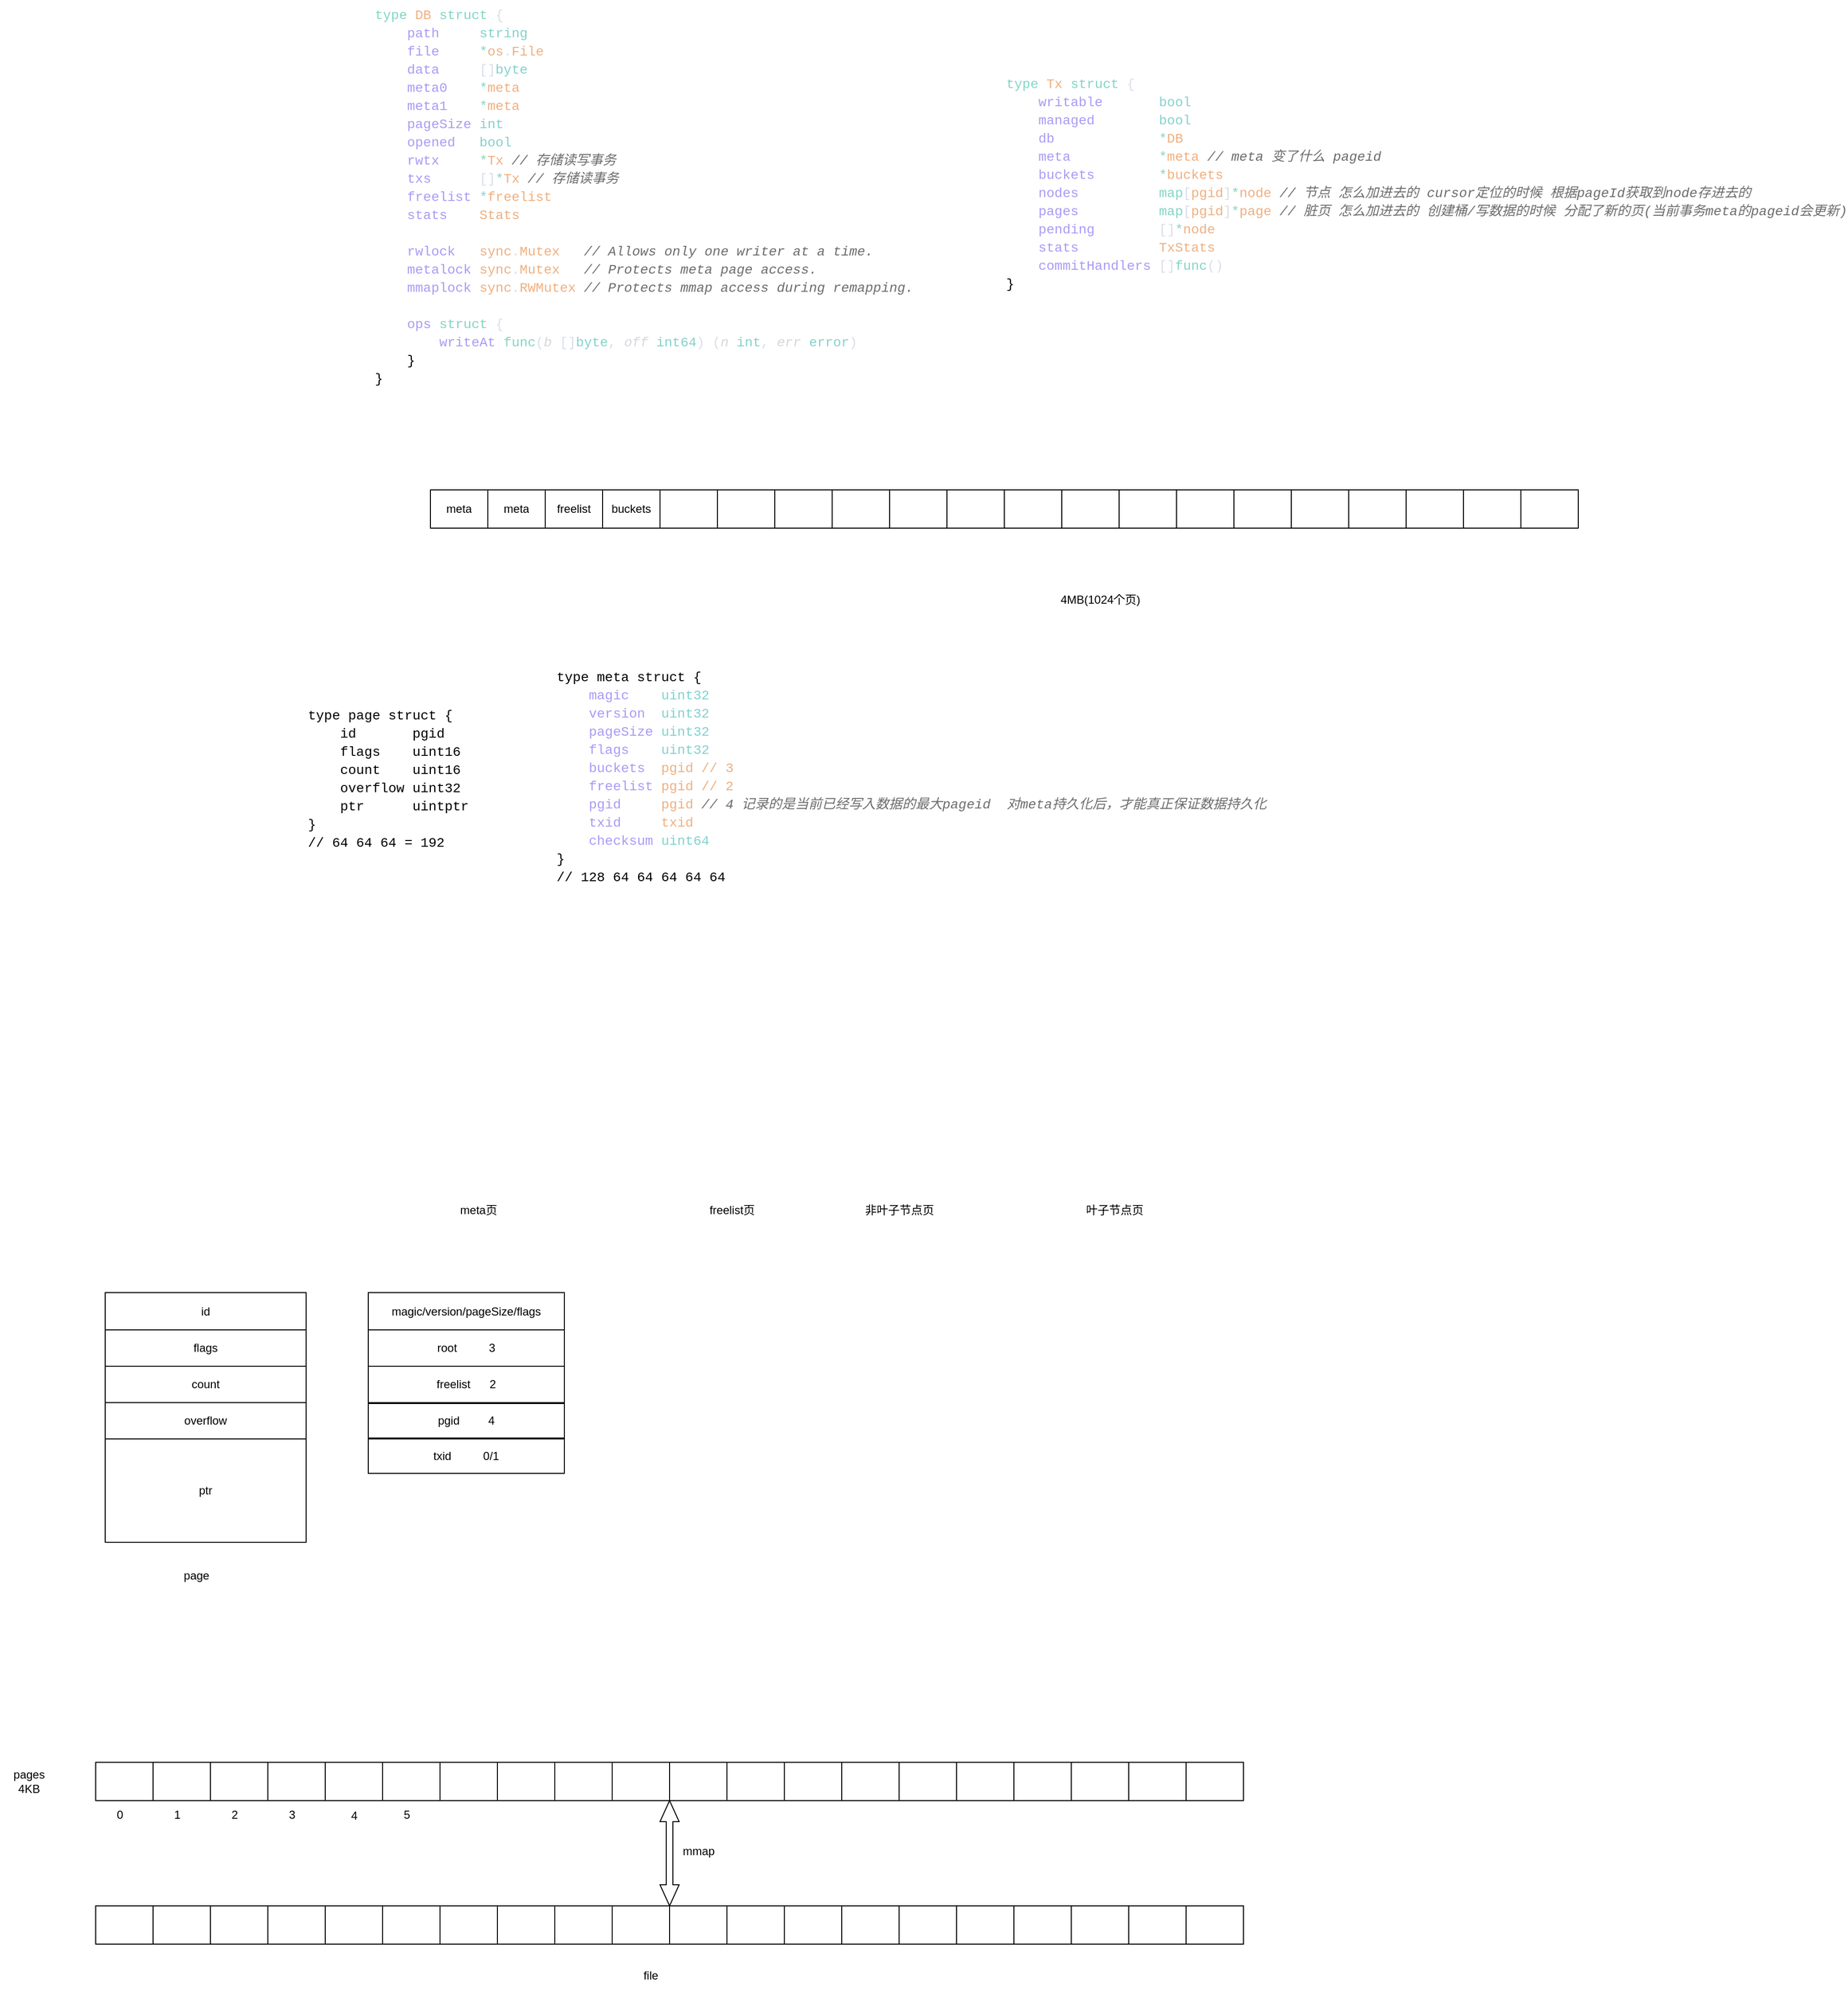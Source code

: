 <mxfile version="26.2.12">
  <diagram name="第 1 页" id="ugvosG1DgaujPQZnKoml">
    <mxGraphModel dx="2255" dy="1959" grid="1" gridSize="10" guides="1" tooltips="1" connect="1" arrows="1" fold="1" page="1" pageScale="1" pageWidth="827" pageHeight="1169" math="0" shadow="0">
      <root>
        <mxCell id="0" />
        <mxCell id="1" parent="0" />
        <mxCell id="9XyzuUt3XW7BEuWtiqf8-36" value="&lt;div style=&quot;font-family: Consolas, &amp;quot;Courier New&amp;quot;, monospace; font-size: 14px; line-height: 19px; white-space: pre;&quot;&gt;&lt;div style=&quot;line-height: 19px;&quot;&gt;&lt;div style=&quot;&quot;&gt;&lt;font&gt;&lt;span&gt;type&lt;/span&gt; &lt;span&gt;page&lt;/span&gt; &lt;span&gt;struct&lt;/span&gt; {&lt;/font&gt;&lt;/div&gt;&lt;div style=&quot;&quot;&gt;&lt;span&gt;&lt;font&gt;&amp;nbsp; &amp;nbsp; &lt;span&gt;id&lt;/span&gt; &amp;nbsp; &amp;nbsp; &amp;nbsp; &lt;span&gt;pgid  &lt;/span&gt;&lt;/font&gt;&lt;/span&gt;&lt;/div&gt;&lt;div style=&quot;&quot;&gt;&lt;span&gt;&lt;font&gt;&amp;nbsp; &amp;nbsp; &lt;span&gt;flags&lt;/span&gt; &amp;nbsp; &amp;nbsp;&lt;span&gt;uint16&lt;/span&gt;&lt;/font&gt;&lt;/span&gt;&lt;/div&gt;&lt;div style=&quot;&quot;&gt;&lt;span&gt;&lt;font&gt;&amp;nbsp; &amp;nbsp; &lt;span&gt;count&lt;/span&gt; &amp;nbsp; &amp;nbsp;&lt;span&gt;uint16&lt;/span&gt;&lt;/font&gt;&lt;/span&gt;&lt;/div&gt;&lt;div style=&quot;&quot;&gt;&lt;span&gt;&lt;font&gt;&amp;nbsp; &amp;nbsp; &lt;span&gt;overflow&lt;/span&gt; &lt;span&gt;uint32&lt;/span&gt;&lt;/font&gt;&lt;/span&gt;&lt;/div&gt;&lt;div style=&quot;&quot;&gt;&lt;span&gt;&lt;font&gt;&amp;nbsp; &amp;nbsp; &lt;span&gt;ptr&lt;/span&gt; &amp;nbsp; &amp;nbsp; &amp;nbsp;&lt;span&gt;uintptr&lt;/span&gt;&lt;/font&gt;&lt;/span&gt;&lt;/div&gt;&lt;div style=&quot;&quot;&gt;&lt;font&gt;}&lt;/font&gt;&lt;/div&gt;&lt;div style=&quot;&quot;&gt;&lt;font&gt;// 64 64 64 = 192&lt;/font&gt;&lt;/div&gt;&lt;div style=&quot;&quot;&gt;&lt;font&gt;&lt;br&gt;&lt;/font&gt;&lt;/div&gt;&lt;/div&gt;&lt;/div&gt;" style="text;whiteSpace=wrap;html=1;" parent="1" vertex="1">
          <mxGeometry x="-460" y="550" width="190" height="160" as="geometry" />
        </mxCell>
        <mxCell id="9XyzuUt3XW7BEuWtiqf8-37" value="&lt;div style=&quot;font-family: Consolas, &amp;quot;Courier New&amp;quot;, monospace; font-weight: normal; font-size: 14px; line-height: 19px; white-space: pre;&quot;&gt;&lt;div style=&quot;&quot;&gt;&lt;font style=&quot;color: rgb(0, 0, 0);&quot;&gt;&lt;span&gt;type&lt;/span&gt;&lt;span&gt; &lt;/span&gt;&lt;span&gt;meta&lt;/span&gt;&lt;span&gt; &lt;/span&gt;&lt;span&gt;struct&lt;/span&gt;&lt;span&gt; {&lt;/span&gt;&lt;/font&gt;&lt;/div&gt;&lt;div style=&quot;&quot;&gt;&lt;span&gt;&lt;font style=&quot;color: rgb(0, 0, 0);&quot;&gt;&lt;span style=&quot;color: rgb(216, 222, 233);&quot;&gt;&amp;nbsp; &amp;nbsp; &lt;/span&gt;&lt;span style=&quot;color: rgb(170, 155, 245);&quot;&gt;magic&lt;/span&gt;&lt;span style=&quot;color: rgb(216, 222, 233);&quot;&gt; &amp;nbsp; &amp;nbsp;&lt;/span&gt;&lt;span style=&quot;color: rgb(130, 210, 206);&quot;&gt;uint32&lt;/span&gt;&lt;/font&gt;&lt;/span&gt;&lt;/div&gt;&lt;div style=&quot;&quot;&gt;&lt;span&gt;&lt;font style=&quot;color: rgb(0, 0, 0);&quot;&gt;&lt;span style=&quot;color: rgb(216, 222, 233);&quot;&gt;&amp;nbsp; &amp;nbsp; &lt;/span&gt;&lt;span style=&quot;color: rgb(170, 155, 245);&quot;&gt;version&lt;/span&gt;&lt;span style=&quot;color: rgb(216, 222, 233);&quot;&gt; &amp;nbsp;&lt;/span&gt;&lt;span style=&quot;color: rgb(130, 210, 206);&quot;&gt;uint32&lt;/span&gt;&lt;/font&gt;&lt;/span&gt;&lt;/div&gt;&lt;div style=&quot;&quot;&gt;&lt;span&gt;&lt;font style=&quot;color: rgb(0, 0, 0);&quot;&gt;&lt;span style=&quot;color: rgb(216, 222, 233);&quot;&gt;&amp;nbsp; &amp;nbsp; &lt;/span&gt;&lt;span style=&quot;color: rgb(170, 155, 245);&quot;&gt;pageSize&lt;/span&gt;&lt;span style=&quot;color: rgb(216, 222, 233);&quot;&gt; &lt;/span&gt;&lt;span style=&quot;color: rgb(130, 210, 206);&quot;&gt;uint32&lt;/span&gt;&lt;/font&gt;&lt;/span&gt;&lt;/div&gt;&lt;div style=&quot;&quot;&gt;&lt;span&gt;&lt;font style=&quot;color: rgb(0, 0, 0);&quot;&gt;&lt;span style=&quot;color: rgb(216, 222, 233);&quot;&gt;&amp;nbsp; &amp;nbsp; &lt;/span&gt;&lt;span style=&quot;color: rgb(170, 155, 245);&quot;&gt;flags&lt;/span&gt;&lt;span style=&quot;color: rgb(216, 222, 233);&quot;&gt; &amp;nbsp; &amp;nbsp;&lt;/span&gt;&lt;span style=&quot;color: rgb(130, 210, 206);&quot;&gt;uint32&lt;/span&gt;&lt;/font&gt;&lt;/span&gt;&lt;/div&gt;&lt;div style=&quot;&quot;&gt;&lt;span&gt;&lt;font style=&quot;color: rgb(0, 0, 0);&quot;&gt;&lt;span style=&quot;color: rgb(216, 222, 233);&quot;&gt;&amp;nbsp; &amp;nbsp; &lt;/span&gt;&lt;span style=&quot;color: rgb(170, 155, 245);&quot;&gt;buckets&lt;/span&gt;&lt;span style=&quot;color: rgb(216, 222, 233);&quot;&gt; &amp;nbsp;&lt;/span&gt;&lt;span style=&quot;color: rgb(239, 176, 128);&quot;&gt;pgid // 3&lt;/span&gt;&lt;/font&gt;&lt;/span&gt;&lt;/div&gt;&lt;div style=&quot;&quot;&gt;&lt;span&gt;&lt;font style=&quot;color: rgb(0, 0, 0);&quot;&gt;&lt;span style=&quot;color: rgb(216, 222, 233);&quot;&gt;&amp;nbsp; &amp;nbsp; &lt;/span&gt;&lt;span style=&quot;color: rgb(170, 155, 245);&quot;&gt;freelist&lt;/span&gt;&lt;span style=&quot;color: rgb(216, 222, 233);&quot;&gt; &lt;/span&gt;&lt;span style=&quot;color: rgb(239, 176, 128);&quot;&gt;pgid // 2 &lt;/span&gt;&lt;/font&gt;&lt;/span&gt;&lt;/div&gt;&lt;div style=&quot;&quot;&gt;&lt;span&gt;&lt;font style=&quot;color: rgb(0, 0, 0);&quot;&gt;&lt;span style=&quot;color: rgb(216, 222, 233);&quot;&gt;&amp;nbsp; &amp;nbsp; &lt;/span&gt;&lt;span style=&quot;color: rgb(170, 155, 245);&quot;&gt;pgid&lt;/span&gt;&lt;span style=&quot;color: rgb(216, 222, 233);&quot;&gt; &amp;nbsp; &amp;nbsp; &lt;/span&gt;&lt;span style=&quot;color: rgb(239, 176, 128);&quot;&gt;pgid&lt;/span&gt;&lt;span style=&quot;color: rgb(216, 222, 233);&quot;&gt; &lt;/span&gt;&lt;span style=&quot;font-style: italic; color: rgb(109, 109, 109);&quot;&gt;// 4 记录的是当前已经写入数据的最大pageid &amp;nbsp;对meta持久化后，才能真正保证数据持久化&lt;/span&gt;&lt;/font&gt;&lt;/span&gt;&lt;/div&gt;&lt;div style=&quot;&quot;&gt;&lt;span&gt;&lt;font style=&quot;color: rgb(0, 0, 0);&quot;&gt;&lt;span style=&quot;color: rgb(216, 222, 233);&quot;&gt;&amp;nbsp; &amp;nbsp; &lt;/span&gt;&lt;span style=&quot;color: rgb(170, 155, 245);&quot;&gt;txid&lt;/span&gt;&lt;span style=&quot;color: rgb(216, 222, 233);&quot;&gt; &amp;nbsp; &amp;nbsp; &lt;/span&gt;&lt;span style=&quot;color: rgb(239, 176, 128);&quot;&gt;txid&lt;/span&gt;&lt;/font&gt;&lt;/span&gt;&lt;/div&gt;&lt;div style=&quot;&quot;&gt;&lt;span&gt;&lt;font style=&quot;color: rgb(0, 0, 0);&quot;&gt;&lt;span style=&quot;color: rgb(216, 222, 233);&quot;&gt;&amp;nbsp; &amp;nbsp; &lt;/span&gt;&lt;span style=&quot;color: rgb(170, 155, 245);&quot;&gt;checksum&lt;/span&gt;&lt;span style=&quot;color: rgb(216, 222, 233);&quot;&gt; &lt;/span&gt;&lt;span style=&quot;color: rgb(130, 210, 206);&quot;&gt;uint64&lt;/span&gt;&lt;/font&gt;&lt;/span&gt;&lt;/div&gt;&lt;div style=&quot;&quot;&gt;&lt;span style=&quot;color: rgb(216, 222, 233);&quot;&gt;&lt;font style=&quot;color: rgb(0, 0, 0);&quot;&gt;}&lt;/font&gt;&lt;/span&gt;&lt;/div&gt;&lt;div style=&quot;&quot;&gt;&lt;span style=&quot;color: rgb(216, 222, 233);&quot;&gt;&lt;font style=&quot;color: rgb(0, 0, 0);&quot;&gt;// 128 64 64 64 64 64&lt;/font&gt;&lt;/span&gt;&lt;/div&gt;&lt;div style=&quot;&quot;&gt;&lt;span style=&quot;color: rgb(216, 222, 233);&quot;&gt;&lt;font style=&quot;color: rgb(0, 0, 0);&quot;&gt;&lt;br&gt;&lt;/font&gt;&lt;/span&gt;&lt;/div&gt;&lt;/div&gt;" style="text;whiteSpace=wrap;html=1;" parent="1" vertex="1">
          <mxGeometry x="-200" y="510" width="560" height="230" as="geometry" />
        </mxCell>
        <mxCell id="9XyzuUt3XW7BEuWtiqf8-38" value="4MB(1024个页)" style="text;html=1;align=center;verticalAlign=middle;resizable=0;points=[];autosize=1;strokeColor=none;fillColor=none;" parent="1" vertex="1">
          <mxGeometry x="315" y="430" width="110" height="30" as="geometry" />
        </mxCell>
        <mxCell id="9XyzuUt3XW7BEuWtiqf8-40" value="&lt;div style=&quot;font-family: Consolas, &amp;quot;Courier New&amp;quot;, monospace; font-weight: normal; font-size: 14px; line-height: 19px; white-space: pre;&quot;&gt;&lt;div style=&quot;&quot;&gt;&lt;span&gt;&lt;font style=&quot;color: rgb(0, 0, 0);&quot;&gt;&lt;span style=&quot;color: rgb(131, 214, 197);&quot;&gt;type&lt;/span&gt;&lt;span style=&quot;color: rgb(216, 222, 233);&quot;&gt; &lt;/span&gt;&lt;span style=&quot;color: rgb(239, 176, 128);&quot;&gt;DB&lt;/span&gt;&lt;span style=&quot;color: rgb(216, 222, 233);&quot;&gt; &lt;/span&gt;&lt;span style=&quot;color: rgb(131, 214, 197);&quot;&gt;struct&lt;/span&gt;&lt;span style=&quot;color: rgb(216, 222, 233);&quot;&gt; {&lt;/span&gt;&lt;/font&gt;&lt;/span&gt;&lt;/div&gt;&lt;div style=&quot;&quot;&gt;&lt;span&gt;&lt;font style=&quot;color: rgb(0, 0, 0);&quot;&gt;&lt;span style=&quot;color: rgb(216, 222, 233);&quot;&gt;&amp;nbsp; &amp;nbsp; &lt;/span&gt;&lt;span style=&quot;color: rgb(170, 155, 245);&quot;&gt;path&lt;/span&gt;&lt;span style=&quot;color: rgb(216, 222, 233);&quot;&gt; &amp;nbsp; &amp;nbsp; &lt;/span&gt;&lt;span style=&quot;color: rgb(130, 210, 206);&quot;&gt;string&lt;/span&gt;&lt;/font&gt;&lt;/span&gt;&lt;/div&gt;&lt;div style=&quot;&quot;&gt;&lt;span&gt;&lt;font style=&quot;color: rgb(0, 0, 0);&quot;&gt;&lt;span style=&quot;color: rgb(216, 222, 233);&quot;&gt;&amp;nbsp; &amp;nbsp; &lt;/span&gt;&lt;span style=&quot;color: rgb(170, 155, 245);&quot;&gt;file&lt;/span&gt;&lt;span style=&quot;color: rgb(216, 222, 233);&quot;&gt; &amp;nbsp; &amp;nbsp; &lt;/span&gt;&lt;span style=&quot;color: rgb(131, 214, 197);&quot;&gt;*&lt;/span&gt;&lt;span style=&quot;color: rgb(239, 176, 128);&quot;&gt;os&lt;/span&gt;&lt;span style=&quot;color: rgb(216, 222, 233);&quot;&gt;.&lt;/span&gt;&lt;span style=&quot;color: rgb(239, 176, 128);&quot;&gt;File&lt;/span&gt;&lt;/font&gt;&lt;/span&gt;&lt;/div&gt;&lt;div style=&quot;&quot;&gt;&lt;span&gt;&lt;font style=&quot;color: rgb(0, 0, 0);&quot;&gt;&lt;span style=&quot;color: rgb(216, 222, 233);&quot;&gt;&amp;nbsp; &amp;nbsp; &lt;/span&gt;&lt;span style=&quot;color: rgb(170, 155, 245);&quot;&gt;data&lt;/span&gt;&lt;span style=&quot;color: rgb(216, 222, 233);&quot;&gt; &amp;nbsp; &amp;nbsp; []&lt;/span&gt;&lt;span style=&quot;color: rgb(130, 210, 206);&quot;&gt;byte&lt;/span&gt;&lt;/font&gt;&lt;/span&gt;&lt;/div&gt;&lt;div style=&quot;&quot;&gt;&lt;span&gt;&lt;font style=&quot;color: rgb(0, 0, 0);&quot;&gt;&lt;span style=&quot;color: rgb(216, 222, 233);&quot;&gt;&amp;nbsp; &amp;nbsp; &lt;/span&gt;&lt;span style=&quot;color: rgb(170, 155, 245);&quot;&gt;meta0&lt;/span&gt;&lt;span style=&quot;color: rgb(216, 222, 233);&quot;&gt; &amp;nbsp; &amp;nbsp;&lt;/span&gt;&lt;span style=&quot;color: rgb(131, 214, 197);&quot;&gt;*&lt;/span&gt;&lt;span style=&quot;color: rgb(239, 176, 128);&quot;&gt;meta&lt;/span&gt;&lt;/font&gt;&lt;/span&gt;&lt;/div&gt;&lt;div style=&quot;&quot;&gt;&lt;span&gt;&lt;font style=&quot;color: rgb(0, 0, 0);&quot;&gt;&lt;span style=&quot;color: rgb(216, 222, 233);&quot;&gt;&amp;nbsp; &amp;nbsp; &lt;/span&gt;&lt;span style=&quot;color: rgb(170, 155, 245);&quot;&gt;meta1&lt;/span&gt;&lt;span style=&quot;color: rgb(216, 222, 233);&quot;&gt; &amp;nbsp; &amp;nbsp;&lt;/span&gt;&lt;span style=&quot;color: rgb(131, 214, 197);&quot;&gt;*&lt;/span&gt;&lt;span style=&quot;color: rgb(239, 176, 128);&quot;&gt;meta&lt;/span&gt;&lt;/font&gt;&lt;/span&gt;&lt;/div&gt;&lt;div style=&quot;&quot;&gt;&lt;span&gt;&lt;font style=&quot;color: rgb(0, 0, 0);&quot;&gt;&lt;span style=&quot;color: rgb(216, 222, 233);&quot;&gt;&amp;nbsp; &amp;nbsp; &lt;/span&gt;&lt;span style=&quot;color: rgb(170, 155, 245);&quot;&gt;pageSize&lt;/span&gt;&lt;span style=&quot;color: rgb(216, 222, 233);&quot;&gt; &lt;/span&gt;&lt;span style=&quot;color: rgb(130, 210, 206);&quot;&gt;int&lt;/span&gt;&lt;/font&gt;&lt;/span&gt;&lt;/div&gt;&lt;div style=&quot;&quot;&gt;&lt;span&gt;&lt;font style=&quot;color: rgb(0, 0, 0);&quot;&gt;&lt;span style=&quot;color: rgb(216, 222, 233);&quot;&gt;&amp;nbsp; &amp;nbsp; &lt;/span&gt;&lt;span style=&quot;color: rgb(170, 155, 245);&quot;&gt;opened&lt;/span&gt;&lt;span style=&quot;color: rgb(216, 222, 233);&quot;&gt; &amp;nbsp; &lt;/span&gt;&lt;span style=&quot;color: rgb(130, 210, 206);&quot;&gt;bool&lt;/span&gt;&lt;/font&gt;&lt;/span&gt;&lt;/div&gt;&lt;div style=&quot;&quot;&gt;&lt;span&gt;&lt;font style=&quot;color: rgb(0, 0, 0);&quot;&gt;&lt;span style=&quot;color: rgb(216, 222, 233);&quot;&gt;&amp;nbsp; &amp;nbsp; &lt;/span&gt;&lt;span style=&quot;color: rgb(170, 155, 245);&quot;&gt;rwtx&lt;/span&gt;&lt;span style=&quot;color: rgb(216, 222, 233);&quot;&gt; &amp;nbsp; &amp;nbsp; &lt;/span&gt;&lt;span style=&quot;color: rgb(131, 214, 197);&quot;&gt;*&lt;/span&gt;&lt;span style=&quot;color: rgb(239, 176, 128);&quot;&gt;Tx&lt;/span&gt;&lt;span style=&quot;color: rgb(216, 222, 233);&quot;&gt; &lt;/span&gt;&lt;span style=&quot;font-style: italic; color: rgb(109, 109, 109);&quot;&gt;// 存储读写事务&lt;/span&gt;&lt;/font&gt;&lt;/span&gt;&lt;/div&gt;&lt;div style=&quot;&quot;&gt;&lt;span&gt;&lt;font style=&quot;color: rgb(0, 0, 0);&quot;&gt;&lt;span style=&quot;color: rgb(216, 222, 233);&quot;&gt;&amp;nbsp; &amp;nbsp; &lt;/span&gt;&lt;span style=&quot;color: rgb(170, 155, 245);&quot;&gt;txs&lt;/span&gt;&lt;span style=&quot;color: rgb(216, 222, 233);&quot;&gt; &amp;nbsp; &amp;nbsp; &amp;nbsp;[]&lt;/span&gt;&lt;span style=&quot;color: rgb(131, 214, 197);&quot;&gt;*&lt;/span&gt;&lt;span style=&quot;color: rgb(239, 176, 128);&quot;&gt;Tx&lt;/span&gt;&lt;span style=&quot;color: rgb(216, 222, 233);&quot;&gt; &lt;/span&gt;&lt;span style=&quot;font-style: italic; color: rgb(109, 109, 109);&quot;&gt;// 存储读事务&lt;/span&gt;&lt;/font&gt;&lt;/span&gt;&lt;/div&gt;&lt;div style=&quot;&quot;&gt;&lt;span&gt;&lt;font style=&quot;color: rgb(0, 0, 0);&quot;&gt;&lt;span style=&quot;color: rgb(216, 222, 233);&quot;&gt;&amp;nbsp; &amp;nbsp; &lt;/span&gt;&lt;span style=&quot;color: rgb(170, 155, 245);&quot;&gt;freelist&lt;/span&gt;&lt;span style=&quot;color: rgb(216, 222, 233);&quot;&gt; &lt;/span&gt;&lt;span style=&quot;color: rgb(131, 214, 197);&quot;&gt;*&lt;/span&gt;&lt;span style=&quot;color: rgb(239, 176, 128);&quot;&gt;freelist&lt;/span&gt;&lt;/font&gt;&lt;/span&gt;&lt;/div&gt;&lt;div style=&quot;&quot;&gt;&lt;span&gt;&lt;font style=&quot;color: rgb(0, 0, 0);&quot;&gt;&lt;span style=&quot;color: rgb(216, 222, 233);&quot;&gt;&amp;nbsp; &amp;nbsp; &lt;/span&gt;&lt;span style=&quot;color: rgb(170, 155, 245);&quot;&gt;stats&lt;/span&gt;&lt;span style=&quot;color: rgb(216, 222, 233);&quot;&gt; &amp;nbsp; &amp;nbsp;&lt;/span&gt;&lt;span style=&quot;color: rgb(239, 176, 128);&quot;&gt;Stats&lt;/span&gt;&lt;/font&gt;&lt;/span&gt;&lt;/div&gt;&lt;span&gt;&lt;font style=&quot;color: rgb(0, 0, 0);&quot;&gt;&lt;br&gt;&lt;/font&gt;&lt;/span&gt;&lt;div style=&quot;&quot;&gt;&lt;span&gt;&lt;font style=&quot;color: rgb(0, 0, 0);&quot;&gt;&lt;span style=&quot;color: rgb(216, 222, 233);&quot;&gt;&amp;nbsp; &amp;nbsp; &lt;/span&gt;&lt;span style=&quot;color: rgb(170, 155, 245);&quot;&gt;rwlock&lt;/span&gt;&lt;span style=&quot;color: rgb(216, 222, 233);&quot;&gt; &amp;nbsp; &lt;/span&gt;&lt;span style=&quot;color: rgb(239, 176, 128);&quot;&gt;sync&lt;/span&gt;&lt;span style=&quot;color: rgb(216, 222, 233);&quot;&gt;.&lt;/span&gt;&lt;span style=&quot;color: rgb(239, 176, 128);&quot;&gt;Mutex&lt;/span&gt;&lt;span style=&quot;color: rgb(216, 222, 233);&quot;&gt; &amp;nbsp; &lt;/span&gt;&lt;span style=&quot;font-style: italic; color: rgb(109, 109, 109);&quot;&gt;// Allows only one writer at a time.&lt;/span&gt;&lt;/font&gt;&lt;/span&gt;&lt;/div&gt;&lt;div style=&quot;&quot;&gt;&lt;span&gt;&lt;font style=&quot;color: rgb(0, 0, 0);&quot;&gt;&lt;span style=&quot;color: rgb(216, 222, 233);&quot;&gt;&amp;nbsp; &amp;nbsp; &lt;/span&gt;&lt;span style=&quot;color: rgb(170, 155, 245);&quot;&gt;metalock&lt;/span&gt;&lt;span style=&quot;color: rgb(216, 222, 233);&quot;&gt; &lt;/span&gt;&lt;span style=&quot;color: rgb(239, 176, 128);&quot;&gt;sync&lt;/span&gt;&lt;span style=&quot;color: rgb(216, 222, 233);&quot;&gt;.&lt;/span&gt;&lt;span style=&quot;color: rgb(239, 176, 128);&quot;&gt;Mutex&lt;/span&gt;&lt;span style=&quot;color: rgb(216, 222, 233);&quot;&gt; &amp;nbsp; &lt;/span&gt;&lt;span style=&quot;font-style: italic; color: rgb(109, 109, 109);&quot;&gt;// Protects meta page access.&lt;/span&gt;&lt;/font&gt;&lt;/span&gt;&lt;/div&gt;&lt;div style=&quot;&quot;&gt;&lt;span&gt;&lt;font style=&quot;color: rgb(0, 0, 0);&quot;&gt;&lt;span style=&quot;color: rgb(216, 222, 233);&quot;&gt;&amp;nbsp; &amp;nbsp; &lt;/span&gt;&lt;span style=&quot;color: rgb(170, 155, 245);&quot;&gt;mmaplock&lt;/span&gt;&lt;span style=&quot;color: rgb(216, 222, 233);&quot;&gt; &lt;/span&gt;&lt;span style=&quot;color: rgb(239, 176, 128);&quot;&gt;sync&lt;/span&gt;&lt;span style=&quot;color: rgb(216, 222, 233);&quot;&gt;.&lt;/span&gt;&lt;span style=&quot;color: rgb(239, 176, 128);&quot;&gt;RWMutex&lt;/span&gt;&lt;span style=&quot;color: rgb(216, 222, 233);&quot;&gt; &lt;/span&gt;&lt;span style=&quot;font-style: italic; color: rgb(109, 109, 109);&quot;&gt;// Protects mmap access during remapping.&lt;/span&gt;&lt;/font&gt;&lt;/span&gt;&lt;/div&gt;&lt;span&gt;&lt;font style=&quot;color: rgb(0, 0, 0);&quot;&gt;&lt;br&gt;&lt;/font&gt;&lt;/span&gt;&lt;div style=&quot;&quot;&gt;&lt;span&gt;&lt;font style=&quot;color: rgb(0, 0, 0);&quot;&gt;&lt;span style=&quot;color: rgb(216, 222, 233);&quot;&gt;&amp;nbsp; &amp;nbsp; &lt;/span&gt;&lt;span style=&quot;color: rgb(170, 155, 245);&quot;&gt;ops&lt;/span&gt;&lt;span style=&quot;color: rgb(216, 222, 233);&quot;&gt; &lt;/span&gt;&lt;span style=&quot;color: rgb(131, 214, 197);&quot;&gt;struct&lt;/span&gt;&lt;span style=&quot;color: rgb(216, 222, 233);&quot;&gt; {&lt;/span&gt;&lt;/font&gt;&lt;/span&gt;&lt;/div&gt;&lt;div style=&quot;&quot;&gt;&lt;span&gt;&lt;font style=&quot;color: rgb(0, 0, 0);&quot;&gt;&lt;span style=&quot;color: rgb(216, 222, 233);&quot;&gt;&amp;nbsp; &amp;nbsp; &amp;nbsp; &amp;nbsp; &lt;/span&gt;&lt;span style=&quot;color: rgb(170, 155, 245);&quot;&gt;writeAt&lt;/span&gt;&lt;span style=&quot;color: rgb(216, 222, 233);&quot;&gt; &lt;/span&gt;&lt;span style=&quot;color: rgb(131, 214, 197);&quot;&gt;func&lt;/span&gt;&lt;span style=&quot;color: rgb(216, 222, 233);&quot;&gt;(&lt;/span&gt;&lt;span style=&quot;font-style: italic; color: rgb(214, 214, 221);&quot;&gt;b&lt;/span&gt;&lt;span style=&quot;color: rgb(216, 222, 233);&quot;&gt; []&lt;/span&gt;&lt;span style=&quot;color: rgb(130, 210, 206);&quot;&gt;byte&lt;/span&gt;&lt;span style=&quot;color: rgb(216, 222, 233);&quot;&gt;, &lt;/span&gt;&lt;span style=&quot;font-style: italic; color: rgb(214, 214, 221);&quot;&gt;off&lt;/span&gt;&lt;span style=&quot;color: rgb(216, 222, 233);&quot;&gt; &lt;/span&gt;&lt;span style=&quot;color: rgb(130, 210, 206);&quot;&gt;int64&lt;/span&gt;&lt;span style=&quot;color: rgb(216, 222, 233);&quot;&gt;) (&lt;/span&gt;&lt;span style=&quot;font-style: italic; color: rgb(214, 214, 221);&quot;&gt;n&lt;/span&gt;&lt;span style=&quot;color: rgb(216, 222, 233);&quot;&gt; &lt;/span&gt;&lt;span style=&quot;color: rgb(130, 210, 206);&quot;&gt;int&lt;/span&gt;&lt;span style=&quot;color: rgb(216, 222, 233);&quot;&gt;, &lt;/span&gt;&lt;span style=&quot;font-style: italic; color: rgb(214, 214, 221);&quot;&gt;err&lt;/span&gt;&lt;span style=&quot;color: rgb(216, 222, 233);&quot;&gt; &lt;/span&gt;&lt;span style=&quot;color: rgb(130, 210, 206);&quot;&gt;error&lt;/span&gt;&lt;span style=&quot;color: rgb(216, 222, 233);&quot;&gt;)&lt;/span&gt;&lt;/font&gt;&lt;/span&gt;&lt;/div&gt;&lt;div style=&quot;&quot;&gt;&lt;span style=&quot;color: rgb(216, 222, 233);&quot;&gt;&lt;font style=&quot;color: rgb(0, 0, 0);&quot;&gt;&amp;nbsp; &amp;nbsp; }&lt;/font&gt;&lt;/span&gt;&lt;/div&gt;&lt;div style=&quot;&quot;&gt;&lt;span style=&quot;color: rgb(216, 222, 233);&quot;&gt;&lt;font style=&quot;color: rgb(0, 0, 0);&quot;&gt;}&lt;/font&gt;&lt;/span&gt;&lt;/div&gt;&lt;/div&gt;" style="text;whiteSpace=wrap;html=1;" parent="1" vertex="1">
          <mxGeometry x="-390" y="-182" width="560" height="420" as="geometry" />
        </mxCell>
        <mxCell id="9XyzuUt3XW7BEuWtiqf8-41" value="&lt;div style=&quot;font-family: Consolas, &amp;quot;Courier New&amp;quot;, monospace; font-size: 14px; line-height: 19px; white-space-collapse: preserve;&quot;&gt;&lt;div style=&quot;&quot;&gt;&lt;br&gt;&lt;/div&gt;&lt;/div&gt;" style="text;html=1;align=center;verticalAlign=middle;resizable=0;points=[];autosize=1;strokeColor=none;fillColor=none;" parent="1" vertex="1">
          <mxGeometry x="830" y="-182" width="20" height="30" as="geometry" />
        </mxCell>
        <mxCell id="9XyzuUt3XW7BEuWtiqf8-42" value="&lt;div style=&quot;font-family: Consolas, &amp;quot;Courier New&amp;quot;, monospace; font-weight: normal; font-size: 14px; line-height: 19px; white-space: pre;&quot;&gt;&lt;div style=&quot;&quot;&gt;&lt;span&gt;&lt;font style=&quot;color: rgb(0, 0, 0);&quot;&gt;&lt;span style=&quot;color: rgb(131, 214, 197);&quot;&gt;type&lt;/span&gt;&lt;span style=&quot;color: rgb(216, 222, 233);&quot;&gt; &lt;/span&gt;&lt;span style=&quot;color: rgb(239, 176, 128);&quot;&gt;Tx&lt;/span&gt;&lt;span style=&quot;color: rgb(216, 222, 233);&quot;&gt; &lt;/span&gt;&lt;span style=&quot;color: rgb(131, 214, 197);&quot;&gt;struct&lt;/span&gt;&lt;span style=&quot;color: rgb(216, 222, 233);&quot;&gt; {&lt;/span&gt;&lt;/font&gt;&lt;/span&gt;&lt;/div&gt;&lt;div style=&quot;&quot;&gt;&lt;span&gt;&lt;font style=&quot;color: rgb(0, 0, 0);&quot;&gt;&lt;span style=&quot;color: rgb(216, 222, 233);&quot;&gt;&amp;nbsp; &amp;nbsp; &lt;/span&gt;&lt;span style=&quot;color: rgb(170, 155, 245);&quot;&gt;writable&lt;/span&gt;&lt;span style=&quot;color: rgb(216, 222, 233);&quot;&gt; &amp;nbsp; &amp;nbsp; &amp;nbsp; &lt;/span&gt;&lt;span style=&quot;color: rgb(130, 210, 206);&quot;&gt;bool&lt;/span&gt;&lt;/font&gt;&lt;/span&gt;&lt;/div&gt;&lt;div style=&quot;&quot;&gt;&lt;span&gt;&lt;font style=&quot;color: rgb(0, 0, 0);&quot;&gt;&lt;span style=&quot;color: rgb(216, 222, 233);&quot;&gt;&amp;nbsp; &amp;nbsp; &lt;/span&gt;&lt;span style=&quot;color: rgb(170, 155, 245);&quot;&gt;managed&lt;/span&gt;&lt;span style=&quot;color: rgb(216, 222, 233);&quot;&gt; &amp;nbsp; &amp;nbsp; &amp;nbsp; &amp;nbsp;&lt;/span&gt;&lt;span style=&quot;color: rgb(130, 210, 206);&quot;&gt;bool&lt;/span&gt;&lt;/font&gt;&lt;/span&gt;&lt;/div&gt;&lt;div style=&quot;&quot;&gt;&lt;span&gt;&lt;font style=&quot;color: rgb(0, 0, 0);&quot;&gt;&lt;span style=&quot;color: rgb(216, 222, 233);&quot;&gt;&amp;nbsp; &amp;nbsp; &lt;/span&gt;&lt;span style=&quot;color: rgb(170, 155, 245);&quot;&gt;db&lt;/span&gt;&lt;span style=&quot;color: rgb(216, 222, 233);&quot;&gt; &amp;nbsp; &amp;nbsp; &amp;nbsp; &amp;nbsp; &amp;nbsp; &amp;nbsp; &lt;/span&gt;&lt;span style=&quot;color: rgb(131, 214, 197);&quot;&gt;*&lt;/span&gt;&lt;span style=&quot;color: rgb(239, 176, 128);&quot;&gt;DB&lt;/span&gt;&lt;/font&gt;&lt;/span&gt;&lt;/div&gt;&lt;div style=&quot;&quot;&gt;&lt;span&gt;&lt;font style=&quot;color: rgb(0, 0, 0);&quot;&gt;&lt;span style=&quot;color: rgb(216, 222, 233);&quot;&gt;&amp;nbsp; &amp;nbsp; &lt;/span&gt;&lt;span style=&quot;color: rgb(170, 155, 245);&quot;&gt;meta&lt;/span&gt;&lt;span style=&quot;color: rgb(216, 222, 233);&quot;&gt; &amp;nbsp; &amp;nbsp; &amp;nbsp; &amp;nbsp; &amp;nbsp; &lt;/span&gt;&lt;span style=&quot;color: rgb(131, 214, 197);&quot;&gt;*&lt;/span&gt;&lt;span style=&quot;color: rgb(239, 176, 128);&quot;&gt;meta&lt;/span&gt;&lt;span style=&quot;color: rgb(216, 222, 233);&quot;&gt; &lt;/span&gt;&lt;span style=&quot;font-style: italic; color: rgb(109, 109, 109);&quot;&gt;// meta 变了什么 pageid &lt;/span&gt;&lt;/font&gt;&lt;/span&gt;&lt;/div&gt;&lt;div style=&quot;&quot;&gt;&lt;span&gt;&lt;font style=&quot;color: rgb(0, 0, 0);&quot;&gt;&lt;span style=&quot;color: rgb(216, 222, 233);&quot;&gt;&amp;nbsp; &amp;nbsp; &lt;/span&gt;&lt;span style=&quot;color: rgb(170, 155, 245);&quot;&gt;buckets&lt;/span&gt;&lt;span style=&quot;color: rgb(216, 222, 233);&quot;&gt; &amp;nbsp; &amp;nbsp; &amp;nbsp; &amp;nbsp;&lt;/span&gt;&lt;span style=&quot;color: rgb(131, 214, 197);&quot;&gt;*&lt;/span&gt;&lt;span style=&quot;color: rgb(239, 176, 128);&quot;&gt;buckets&lt;/span&gt;&lt;/font&gt;&lt;/span&gt;&lt;/div&gt;&lt;div style=&quot;&quot;&gt;&lt;span&gt;&lt;font style=&quot;color: rgb(0, 0, 0);&quot;&gt;&lt;span style=&quot;color: rgb(216, 222, 233);&quot;&gt;&amp;nbsp; &amp;nbsp; &lt;/span&gt;&lt;span style=&quot;color: rgb(170, 155, 245);&quot;&gt;nodes&lt;/span&gt;&lt;span style=&quot;color: rgb(216, 222, 233);&quot;&gt; &amp;nbsp; &amp;nbsp; &amp;nbsp; &amp;nbsp; &amp;nbsp;&lt;/span&gt;&lt;span style=&quot;color: rgb(131, 214, 197);&quot;&gt;map&lt;/span&gt;&lt;span style=&quot;color: rgb(216, 222, 233);&quot;&gt;[&lt;/span&gt;&lt;span style=&quot;color: rgb(239, 176, 128);&quot;&gt;pgid&lt;/span&gt;&lt;span style=&quot;color: rgb(216, 222, 233);&quot;&gt;]&lt;/span&gt;&lt;span style=&quot;color: rgb(131, 214, 197);&quot;&gt;*&lt;/span&gt;&lt;span style=&quot;color: rgb(239, 176, 128);&quot;&gt;node&lt;/span&gt;&lt;span style=&quot;color: rgb(216, 222, 233);&quot;&gt; &lt;/span&gt;&lt;span style=&quot;font-style: italic; color: rgb(109, 109, 109);&quot;&gt;// 节点 怎么加进去的 cursor定位的时候 根据pageId获取到node存进去的&lt;/span&gt;&lt;/font&gt;&lt;/span&gt;&lt;/div&gt;&lt;div style=&quot;&quot;&gt;&lt;span&gt;&lt;font style=&quot;color: rgb(0, 0, 0);&quot;&gt;&lt;span style=&quot;color: rgb(216, 222, 233);&quot;&gt;&amp;nbsp; &amp;nbsp; &lt;/span&gt;&lt;span style=&quot;color: rgb(170, 155, 245);&quot;&gt;pages&lt;/span&gt;&lt;span style=&quot;color: rgb(216, 222, 233);&quot;&gt; &amp;nbsp; &amp;nbsp; &amp;nbsp; &amp;nbsp; &amp;nbsp;&lt;/span&gt;&lt;span style=&quot;color: rgb(131, 214, 197);&quot;&gt;map&lt;/span&gt;&lt;span style=&quot;color: rgb(216, 222, 233);&quot;&gt;[&lt;/span&gt;&lt;span style=&quot;color: rgb(239, 176, 128);&quot;&gt;pgid&lt;/span&gt;&lt;span style=&quot;color: rgb(216, 222, 233);&quot;&gt;]&lt;/span&gt;&lt;span style=&quot;color: rgb(131, 214, 197);&quot;&gt;*&lt;/span&gt;&lt;span style=&quot;color: rgb(239, 176, 128);&quot;&gt;page&lt;/span&gt;&lt;span style=&quot;color: rgb(216, 222, 233);&quot;&gt; &lt;/span&gt;&lt;span style=&quot;font-style: italic; color: rgb(109, 109, 109);&quot;&gt;// 脏页 怎么加进去的 创建桶/写数据的时候 分配了新的页(当前事务meta的pageid会更新)&lt;/span&gt;&lt;/font&gt;&lt;/span&gt;&lt;/div&gt;&lt;div style=&quot;&quot;&gt;&lt;span&gt;&lt;font style=&quot;color: rgb(0, 0, 0);&quot;&gt;&lt;span style=&quot;color: rgb(216, 222, 233);&quot;&gt;&amp;nbsp; &amp;nbsp; &lt;/span&gt;&lt;span style=&quot;color: rgb(170, 155, 245);&quot;&gt;pending&lt;/span&gt;&lt;span style=&quot;color: rgb(216, 222, 233);&quot;&gt; &amp;nbsp; &amp;nbsp; &amp;nbsp; &amp;nbsp;[]&lt;/span&gt;&lt;span style=&quot;color: rgb(131, 214, 197);&quot;&gt;*&lt;/span&gt;&lt;span style=&quot;color: rgb(239, 176, 128);&quot;&gt;node&lt;/span&gt;&lt;/font&gt;&lt;/span&gt;&lt;/div&gt;&lt;div style=&quot;&quot;&gt;&lt;span&gt;&lt;font style=&quot;color: rgb(0, 0, 0);&quot;&gt;&lt;span style=&quot;color: rgb(216, 222, 233);&quot;&gt;&amp;nbsp; &amp;nbsp; &lt;/span&gt;&lt;span style=&quot;color: rgb(170, 155, 245);&quot;&gt;stats&lt;/span&gt;&lt;span style=&quot;color: rgb(216, 222, 233);&quot;&gt; &amp;nbsp; &amp;nbsp; &amp;nbsp; &amp;nbsp; &amp;nbsp;&lt;/span&gt;&lt;span style=&quot;color: rgb(239, 176, 128);&quot;&gt;TxStats&lt;/span&gt;&lt;/font&gt;&lt;/span&gt;&lt;/div&gt;&lt;div style=&quot;&quot;&gt;&lt;span&gt;&lt;font style=&quot;color: rgb(0, 0, 0);&quot;&gt;&lt;span style=&quot;color: rgb(216, 222, 233);&quot;&gt;&amp;nbsp; &amp;nbsp; &lt;/span&gt;&lt;span style=&quot;color: rgb(170, 155, 245);&quot;&gt;commitHandlers&lt;/span&gt;&lt;span style=&quot;color: rgb(216, 222, 233);&quot;&gt; []&lt;/span&gt;&lt;span style=&quot;color: rgb(131, 214, 197);&quot;&gt;func&lt;/span&gt;&lt;span style=&quot;color: rgb(216, 222, 233);&quot;&gt;()&lt;/span&gt;&lt;/font&gt;&lt;/span&gt;&lt;/div&gt;&lt;div style=&quot;&quot;&gt;&lt;span style=&quot;color: rgb(216, 222, 233);&quot;&gt;&lt;font style=&quot;color: rgb(0, 0, 0);&quot;&gt;}&lt;/font&gt;&lt;/span&gt;&lt;/div&gt;&lt;/div&gt;" style="text;whiteSpace=wrap;html=1;" parent="1" vertex="1">
          <mxGeometry x="270" y="-110" width="560" height="250" as="geometry" />
        </mxCell>
        <mxCell id="9XyzuUt3XW7BEuWtiqf8-14" value="" style="shape=table;startSize=0;container=1;collapsible=0;childLayout=tableLayout;" parent="1" vertex="1">
          <mxGeometry x="-330" y="330" width="1200" height="40" as="geometry" />
        </mxCell>
        <mxCell id="9XyzuUt3XW7BEuWtiqf8-15" value="" style="shape=tableRow;horizontal=0;startSize=0;swimlaneHead=0;swimlaneBody=0;strokeColor=inherit;top=0;left=0;bottom=0;right=0;collapsible=0;dropTarget=0;fillColor=none;points=[[0,0.5],[1,0.5]];portConstraint=eastwest;" parent="9XyzuUt3XW7BEuWtiqf8-14" vertex="1">
          <mxGeometry width="1200" height="40" as="geometry" />
        </mxCell>
        <mxCell id="9XyzuUt3XW7BEuWtiqf8-16" value="meta" style="shape=partialRectangle;html=1;whiteSpace=wrap;connectable=0;strokeColor=inherit;overflow=hidden;fillColor=none;top=0;left=0;bottom=0;right=0;pointerEvents=1;" parent="9XyzuUt3XW7BEuWtiqf8-15" vertex="1">
          <mxGeometry width="60" height="40" as="geometry">
            <mxRectangle width="60" height="40" as="alternateBounds" />
          </mxGeometry>
        </mxCell>
        <mxCell id="9XyzuUt3XW7BEuWtiqf8-17" value="meta" style="shape=partialRectangle;html=1;whiteSpace=wrap;connectable=0;strokeColor=inherit;overflow=hidden;fillColor=none;top=0;left=0;bottom=0;right=0;pointerEvents=1;" parent="9XyzuUt3XW7BEuWtiqf8-15" vertex="1">
          <mxGeometry x="60" width="60" height="40" as="geometry">
            <mxRectangle width="60" height="40" as="alternateBounds" />
          </mxGeometry>
        </mxCell>
        <mxCell id="9XyzuUt3XW7BEuWtiqf8-18" value="freelist" style="shape=partialRectangle;html=1;whiteSpace=wrap;connectable=0;strokeColor=inherit;overflow=hidden;fillColor=none;top=0;left=0;bottom=0;right=0;pointerEvents=1;" parent="9XyzuUt3XW7BEuWtiqf8-15" vertex="1">
          <mxGeometry x="120" width="60" height="40" as="geometry">
            <mxRectangle width="60" height="40" as="alternateBounds" />
          </mxGeometry>
        </mxCell>
        <mxCell id="9XyzuUt3XW7BEuWtiqf8-19" value="buckets" style="shape=partialRectangle;html=1;whiteSpace=wrap;connectable=0;strokeColor=inherit;overflow=hidden;fillColor=none;top=0;left=0;bottom=0;right=0;pointerEvents=1;" parent="9XyzuUt3XW7BEuWtiqf8-15" vertex="1">
          <mxGeometry x="180" width="60" height="40" as="geometry">
            <mxRectangle width="60" height="40" as="alternateBounds" />
          </mxGeometry>
        </mxCell>
        <mxCell id="9XyzuUt3XW7BEuWtiqf8-20" value="" style="shape=partialRectangle;html=1;whiteSpace=wrap;connectable=0;strokeColor=inherit;overflow=hidden;fillColor=none;top=0;left=0;bottom=0;right=0;pointerEvents=1;" parent="9XyzuUt3XW7BEuWtiqf8-15" vertex="1">
          <mxGeometry x="240" width="60" height="40" as="geometry">
            <mxRectangle width="60" height="40" as="alternateBounds" />
          </mxGeometry>
        </mxCell>
        <mxCell id="9XyzuUt3XW7BEuWtiqf8-21" value="" style="shape=partialRectangle;html=1;whiteSpace=wrap;connectable=0;strokeColor=inherit;overflow=hidden;fillColor=none;top=0;left=0;bottom=0;right=0;pointerEvents=1;" parent="9XyzuUt3XW7BEuWtiqf8-15" vertex="1">
          <mxGeometry x="300" width="60" height="40" as="geometry">
            <mxRectangle width="60" height="40" as="alternateBounds" />
          </mxGeometry>
        </mxCell>
        <mxCell id="9XyzuUt3XW7BEuWtiqf8-22" value="" style="shape=partialRectangle;html=1;whiteSpace=wrap;connectable=0;strokeColor=inherit;overflow=hidden;fillColor=none;top=0;left=0;bottom=0;right=0;pointerEvents=1;" parent="9XyzuUt3XW7BEuWtiqf8-15" vertex="1">
          <mxGeometry x="360" width="60" height="40" as="geometry">
            <mxRectangle width="60" height="40" as="alternateBounds" />
          </mxGeometry>
        </mxCell>
        <mxCell id="9XyzuUt3XW7BEuWtiqf8-23" value="" style="shape=partialRectangle;html=1;whiteSpace=wrap;connectable=0;strokeColor=inherit;overflow=hidden;fillColor=none;top=0;left=0;bottom=0;right=0;pointerEvents=1;" parent="9XyzuUt3XW7BEuWtiqf8-15" vertex="1">
          <mxGeometry x="420" width="60" height="40" as="geometry">
            <mxRectangle width="60" height="40" as="alternateBounds" />
          </mxGeometry>
        </mxCell>
        <mxCell id="9XyzuUt3XW7BEuWtiqf8-24" value="" style="shape=partialRectangle;html=1;whiteSpace=wrap;connectable=0;strokeColor=inherit;overflow=hidden;fillColor=none;top=0;left=0;bottom=0;right=0;pointerEvents=1;" parent="9XyzuUt3XW7BEuWtiqf8-15" vertex="1">
          <mxGeometry x="480" width="60" height="40" as="geometry">
            <mxRectangle width="60" height="40" as="alternateBounds" />
          </mxGeometry>
        </mxCell>
        <mxCell id="9XyzuUt3XW7BEuWtiqf8-25" value="" style="shape=partialRectangle;html=1;whiteSpace=wrap;connectable=0;strokeColor=inherit;overflow=hidden;fillColor=none;top=0;left=0;bottom=0;right=0;pointerEvents=1;" parent="9XyzuUt3XW7BEuWtiqf8-15" vertex="1">
          <mxGeometry x="540" width="60" height="40" as="geometry">
            <mxRectangle width="60" height="40" as="alternateBounds" />
          </mxGeometry>
        </mxCell>
        <mxCell id="9XyzuUt3XW7BEuWtiqf8-26" value="" style="shape=partialRectangle;html=1;whiteSpace=wrap;connectable=0;strokeColor=inherit;overflow=hidden;fillColor=none;top=0;left=0;bottom=0;right=0;pointerEvents=1;" parent="9XyzuUt3XW7BEuWtiqf8-15" vertex="1">
          <mxGeometry x="600" width="60" height="40" as="geometry">
            <mxRectangle width="60" height="40" as="alternateBounds" />
          </mxGeometry>
        </mxCell>
        <mxCell id="9XyzuUt3XW7BEuWtiqf8-27" value="" style="shape=partialRectangle;html=1;whiteSpace=wrap;connectable=0;strokeColor=inherit;overflow=hidden;fillColor=none;top=0;left=0;bottom=0;right=0;pointerEvents=1;" parent="9XyzuUt3XW7BEuWtiqf8-15" vertex="1">
          <mxGeometry x="660" width="60" height="40" as="geometry">
            <mxRectangle width="60" height="40" as="alternateBounds" />
          </mxGeometry>
        </mxCell>
        <mxCell id="9XyzuUt3XW7BEuWtiqf8-28" value="" style="shape=partialRectangle;html=1;whiteSpace=wrap;connectable=0;strokeColor=inherit;overflow=hidden;fillColor=none;top=0;left=0;bottom=0;right=0;pointerEvents=1;" parent="9XyzuUt3XW7BEuWtiqf8-15" vertex="1">
          <mxGeometry x="720" width="60" height="40" as="geometry">
            <mxRectangle width="60" height="40" as="alternateBounds" />
          </mxGeometry>
        </mxCell>
        <mxCell id="9XyzuUt3XW7BEuWtiqf8-29" value="" style="shape=partialRectangle;html=1;whiteSpace=wrap;connectable=0;strokeColor=inherit;overflow=hidden;fillColor=none;top=0;left=0;bottom=0;right=0;pointerEvents=1;" parent="9XyzuUt3XW7BEuWtiqf8-15" vertex="1">
          <mxGeometry x="780" width="60" height="40" as="geometry">
            <mxRectangle width="60" height="40" as="alternateBounds" />
          </mxGeometry>
        </mxCell>
        <mxCell id="9XyzuUt3XW7BEuWtiqf8-30" value="" style="shape=partialRectangle;html=1;whiteSpace=wrap;connectable=0;strokeColor=inherit;overflow=hidden;fillColor=none;top=0;left=0;bottom=0;right=0;pointerEvents=1;" parent="9XyzuUt3XW7BEuWtiqf8-15" vertex="1">
          <mxGeometry x="840" width="60" height="40" as="geometry">
            <mxRectangle width="60" height="40" as="alternateBounds" />
          </mxGeometry>
        </mxCell>
        <mxCell id="9XyzuUt3XW7BEuWtiqf8-31" value="" style="shape=partialRectangle;html=1;whiteSpace=wrap;connectable=0;strokeColor=inherit;overflow=hidden;fillColor=none;top=0;left=0;bottom=0;right=0;pointerEvents=1;" parent="9XyzuUt3XW7BEuWtiqf8-15" vertex="1">
          <mxGeometry x="900" width="60" height="40" as="geometry">
            <mxRectangle width="60" height="40" as="alternateBounds" />
          </mxGeometry>
        </mxCell>
        <mxCell id="9XyzuUt3XW7BEuWtiqf8-32" value="" style="shape=partialRectangle;html=1;whiteSpace=wrap;connectable=0;strokeColor=inherit;overflow=hidden;fillColor=none;top=0;left=0;bottom=0;right=0;pointerEvents=1;" parent="9XyzuUt3XW7BEuWtiqf8-15" vertex="1">
          <mxGeometry x="960" width="60" height="40" as="geometry">
            <mxRectangle width="60" height="40" as="alternateBounds" />
          </mxGeometry>
        </mxCell>
        <mxCell id="9XyzuUt3XW7BEuWtiqf8-33" value="" style="shape=partialRectangle;html=1;whiteSpace=wrap;connectable=0;strokeColor=inherit;overflow=hidden;fillColor=none;top=0;left=0;bottom=0;right=0;pointerEvents=1;" parent="9XyzuUt3XW7BEuWtiqf8-15" vertex="1">
          <mxGeometry x="1020" width="60" height="40" as="geometry">
            <mxRectangle width="60" height="40" as="alternateBounds" />
          </mxGeometry>
        </mxCell>
        <mxCell id="9XyzuUt3XW7BEuWtiqf8-34" value="" style="shape=partialRectangle;html=1;whiteSpace=wrap;connectable=0;strokeColor=inherit;overflow=hidden;fillColor=none;top=0;left=0;bottom=0;right=0;pointerEvents=1;" parent="9XyzuUt3XW7BEuWtiqf8-15" vertex="1">
          <mxGeometry x="1080" width="60" height="40" as="geometry">
            <mxRectangle width="60" height="40" as="alternateBounds" />
          </mxGeometry>
        </mxCell>
        <mxCell id="9XyzuUt3XW7BEuWtiqf8-35" value="" style="shape=partialRectangle;html=1;whiteSpace=wrap;connectable=0;strokeColor=inherit;overflow=hidden;fillColor=none;top=0;left=0;bottom=0;right=0;pointerEvents=1;" parent="9XyzuUt3XW7BEuWtiqf8-15" vertex="1">
          <mxGeometry x="1140" width="60" height="40" as="geometry">
            <mxRectangle width="60" height="40" as="alternateBounds" />
          </mxGeometry>
        </mxCell>
        <mxCell id="NSOSgGjFZUKPnrAOz5Dk-1" value="" style="shape=table;startSize=0;container=1;collapsible=0;childLayout=tableLayout;" vertex="1" parent="1">
          <mxGeometry x="-680" y="1810" width="1200" height="40" as="geometry" />
        </mxCell>
        <mxCell id="NSOSgGjFZUKPnrAOz5Dk-2" value="" style="shape=tableRow;horizontal=0;startSize=0;swimlaneHead=0;swimlaneBody=0;strokeColor=inherit;top=0;left=0;bottom=0;right=0;collapsible=0;dropTarget=0;fillColor=none;points=[[0,0.5],[1,0.5]];portConstraint=eastwest;" vertex="1" parent="NSOSgGjFZUKPnrAOz5Dk-1">
          <mxGeometry width="1200" height="40" as="geometry" />
        </mxCell>
        <mxCell id="NSOSgGjFZUKPnrAOz5Dk-3" value="" style="shape=partialRectangle;html=1;whiteSpace=wrap;connectable=0;strokeColor=inherit;overflow=hidden;fillColor=none;top=0;left=0;bottom=0;right=0;pointerEvents=1;" vertex="1" parent="NSOSgGjFZUKPnrAOz5Dk-2">
          <mxGeometry width="60" height="40" as="geometry">
            <mxRectangle width="60" height="40" as="alternateBounds" />
          </mxGeometry>
        </mxCell>
        <mxCell id="NSOSgGjFZUKPnrAOz5Dk-4" value="" style="shape=partialRectangle;html=1;whiteSpace=wrap;connectable=0;strokeColor=inherit;overflow=hidden;fillColor=none;top=0;left=0;bottom=0;right=0;pointerEvents=1;" vertex="1" parent="NSOSgGjFZUKPnrAOz5Dk-2">
          <mxGeometry x="60" width="60" height="40" as="geometry">
            <mxRectangle width="60" height="40" as="alternateBounds" />
          </mxGeometry>
        </mxCell>
        <mxCell id="NSOSgGjFZUKPnrAOz5Dk-5" value="" style="shape=partialRectangle;html=1;whiteSpace=wrap;connectable=0;strokeColor=inherit;overflow=hidden;fillColor=none;top=0;left=0;bottom=0;right=0;pointerEvents=1;" vertex="1" parent="NSOSgGjFZUKPnrAOz5Dk-2">
          <mxGeometry x="120" width="60" height="40" as="geometry">
            <mxRectangle width="60" height="40" as="alternateBounds" />
          </mxGeometry>
        </mxCell>
        <mxCell id="NSOSgGjFZUKPnrAOz5Dk-6" value="" style="shape=partialRectangle;html=1;whiteSpace=wrap;connectable=0;strokeColor=inherit;overflow=hidden;fillColor=none;top=0;left=0;bottom=0;right=0;pointerEvents=1;" vertex="1" parent="NSOSgGjFZUKPnrAOz5Dk-2">
          <mxGeometry x="180" width="60" height="40" as="geometry">
            <mxRectangle width="60" height="40" as="alternateBounds" />
          </mxGeometry>
        </mxCell>
        <mxCell id="NSOSgGjFZUKPnrAOz5Dk-7" value="" style="shape=partialRectangle;html=1;whiteSpace=wrap;connectable=0;strokeColor=inherit;overflow=hidden;fillColor=none;top=0;left=0;bottom=0;right=0;pointerEvents=1;" vertex="1" parent="NSOSgGjFZUKPnrAOz5Dk-2">
          <mxGeometry x="240" width="60" height="40" as="geometry">
            <mxRectangle width="60" height="40" as="alternateBounds" />
          </mxGeometry>
        </mxCell>
        <mxCell id="NSOSgGjFZUKPnrAOz5Dk-8" value="" style="shape=partialRectangle;html=1;whiteSpace=wrap;connectable=0;strokeColor=inherit;overflow=hidden;fillColor=none;top=0;left=0;bottom=0;right=0;pointerEvents=1;" vertex="1" parent="NSOSgGjFZUKPnrAOz5Dk-2">
          <mxGeometry x="300" width="60" height="40" as="geometry">
            <mxRectangle width="60" height="40" as="alternateBounds" />
          </mxGeometry>
        </mxCell>
        <mxCell id="NSOSgGjFZUKPnrAOz5Dk-9" value="" style="shape=partialRectangle;html=1;whiteSpace=wrap;connectable=0;strokeColor=inherit;overflow=hidden;fillColor=none;top=0;left=0;bottom=0;right=0;pointerEvents=1;" vertex="1" parent="NSOSgGjFZUKPnrAOz5Dk-2">
          <mxGeometry x="360" width="60" height="40" as="geometry">
            <mxRectangle width="60" height="40" as="alternateBounds" />
          </mxGeometry>
        </mxCell>
        <mxCell id="NSOSgGjFZUKPnrAOz5Dk-10" value="" style="shape=partialRectangle;html=1;whiteSpace=wrap;connectable=0;strokeColor=inherit;overflow=hidden;fillColor=none;top=0;left=0;bottom=0;right=0;pointerEvents=1;" vertex="1" parent="NSOSgGjFZUKPnrAOz5Dk-2">
          <mxGeometry x="420" width="60" height="40" as="geometry">
            <mxRectangle width="60" height="40" as="alternateBounds" />
          </mxGeometry>
        </mxCell>
        <mxCell id="NSOSgGjFZUKPnrAOz5Dk-11" value="" style="shape=partialRectangle;html=1;whiteSpace=wrap;connectable=0;strokeColor=inherit;overflow=hidden;fillColor=none;top=0;left=0;bottom=0;right=0;pointerEvents=1;" vertex="1" parent="NSOSgGjFZUKPnrAOz5Dk-2">
          <mxGeometry x="480" width="60" height="40" as="geometry">
            <mxRectangle width="60" height="40" as="alternateBounds" />
          </mxGeometry>
        </mxCell>
        <mxCell id="NSOSgGjFZUKPnrAOz5Dk-12" value="" style="shape=partialRectangle;html=1;whiteSpace=wrap;connectable=0;strokeColor=inherit;overflow=hidden;fillColor=none;top=0;left=0;bottom=0;right=0;pointerEvents=1;" vertex="1" parent="NSOSgGjFZUKPnrAOz5Dk-2">
          <mxGeometry x="540" width="60" height="40" as="geometry">
            <mxRectangle width="60" height="40" as="alternateBounds" />
          </mxGeometry>
        </mxCell>
        <mxCell id="NSOSgGjFZUKPnrAOz5Dk-13" value="" style="shape=partialRectangle;html=1;whiteSpace=wrap;connectable=0;strokeColor=inherit;overflow=hidden;fillColor=none;top=0;left=0;bottom=0;right=0;pointerEvents=1;" vertex="1" parent="NSOSgGjFZUKPnrAOz5Dk-2">
          <mxGeometry x="600" width="60" height="40" as="geometry">
            <mxRectangle width="60" height="40" as="alternateBounds" />
          </mxGeometry>
        </mxCell>
        <mxCell id="NSOSgGjFZUKPnrAOz5Dk-14" value="" style="shape=partialRectangle;html=1;whiteSpace=wrap;connectable=0;strokeColor=inherit;overflow=hidden;fillColor=none;top=0;left=0;bottom=0;right=0;pointerEvents=1;" vertex="1" parent="NSOSgGjFZUKPnrAOz5Dk-2">
          <mxGeometry x="660" width="60" height="40" as="geometry">
            <mxRectangle width="60" height="40" as="alternateBounds" />
          </mxGeometry>
        </mxCell>
        <mxCell id="NSOSgGjFZUKPnrAOz5Dk-15" value="" style="shape=partialRectangle;html=1;whiteSpace=wrap;connectable=0;strokeColor=inherit;overflow=hidden;fillColor=none;top=0;left=0;bottom=0;right=0;pointerEvents=1;" vertex="1" parent="NSOSgGjFZUKPnrAOz5Dk-2">
          <mxGeometry x="720" width="60" height="40" as="geometry">
            <mxRectangle width="60" height="40" as="alternateBounds" />
          </mxGeometry>
        </mxCell>
        <mxCell id="NSOSgGjFZUKPnrAOz5Dk-16" value="" style="shape=partialRectangle;html=1;whiteSpace=wrap;connectable=0;strokeColor=inherit;overflow=hidden;fillColor=none;top=0;left=0;bottom=0;right=0;pointerEvents=1;" vertex="1" parent="NSOSgGjFZUKPnrAOz5Dk-2">
          <mxGeometry x="780" width="60" height="40" as="geometry">
            <mxRectangle width="60" height="40" as="alternateBounds" />
          </mxGeometry>
        </mxCell>
        <mxCell id="NSOSgGjFZUKPnrAOz5Dk-17" value="" style="shape=partialRectangle;html=1;whiteSpace=wrap;connectable=0;strokeColor=inherit;overflow=hidden;fillColor=none;top=0;left=0;bottom=0;right=0;pointerEvents=1;" vertex="1" parent="NSOSgGjFZUKPnrAOz5Dk-2">
          <mxGeometry x="840" width="60" height="40" as="geometry">
            <mxRectangle width="60" height="40" as="alternateBounds" />
          </mxGeometry>
        </mxCell>
        <mxCell id="NSOSgGjFZUKPnrAOz5Dk-18" value="" style="shape=partialRectangle;html=1;whiteSpace=wrap;connectable=0;strokeColor=inherit;overflow=hidden;fillColor=none;top=0;left=0;bottom=0;right=0;pointerEvents=1;" vertex="1" parent="NSOSgGjFZUKPnrAOz5Dk-2">
          <mxGeometry x="900" width="60" height="40" as="geometry">
            <mxRectangle width="60" height="40" as="alternateBounds" />
          </mxGeometry>
        </mxCell>
        <mxCell id="NSOSgGjFZUKPnrAOz5Dk-19" value="" style="shape=partialRectangle;html=1;whiteSpace=wrap;connectable=0;strokeColor=inherit;overflow=hidden;fillColor=none;top=0;left=0;bottom=0;right=0;pointerEvents=1;" vertex="1" parent="NSOSgGjFZUKPnrAOz5Dk-2">
          <mxGeometry x="960" width="60" height="40" as="geometry">
            <mxRectangle width="60" height="40" as="alternateBounds" />
          </mxGeometry>
        </mxCell>
        <mxCell id="NSOSgGjFZUKPnrAOz5Dk-20" value="" style="shape=partialRectangle;html=1;whiteSpace=wrap;connectable=0;strokeColor=inherit;overflow=hidden;fillColor=none;top=0;left=0;bottom=0;right=0;pointerEvents=1;" vertex="1" parent="NSOSgGjFZUKPnrAOz5Dk-2">
          <mxGeometry x="1020" width="60" height="40" as="geometry">
            <mxRectangle width="60" height="40" as="alternateBounds" />
          </mxGeometry>
        </mxCell>
        <mxCell id="NSOSgGjFZUKPnrAOz5Dk-21" value="" style="shape=partialRectangle;html=1;whiteSpace=wrap;connectable=0;strokeColor=inherit;overflow=hidden;fillColor=none;top=0;left=0;bottom=0;right=0;pointerEvents=1;" vertex="1" parent="NSOSgGjFZUKPnrAOz5Dk-2">
          <mxGeometry x="1080" width="60" height="40" as="geometry">
            <mxRectangle width="60" height="40" as="alternateBounds" />
          </mxGeometry>
        </mxCell>
        <mxCell id="NSOSgGjFZUKPnrAOz5Dk-22" value="" style="shape=partialRectangle;html=1;whiteSpace=wrap;connectable=0;strokeColor=inherit;overflow=hidden;fillColor=none;top=0;left=0;bottom=0;right=0;pointerEvents=1;" vertex="1" parent="NSOSgGjFZUKPnrAOz5Dk-2">
          <mxGeometry x="1140" width="60" height="40" as="geometry">
            <mxRectangle width="60" height="40" as="alternateBounds" />
          </mxGeometry>
        </mxCell>
        <mxCell id="NSOSgGjFZUKPnrAOz5Dk-23" value="file" style="text;html=1;align=center;verticalAlign=middle;resizable=0;points=[];autosize=1;strokeColor=none;fillColor=none;" vertex="1" parent="1">
          <mxGeometry x="-120" y="1868" width="40" height="30" as="geometry" />
        </mxCell>
        <mxCell id="NSOSgGjFZUKPnrAOz5Dk-24" value="" style="shape=table;startSize=0;container=1;collapsible=0;childLayout=tableLayout;" vertex="1" parent="1">
          <mxGeometry x="-680" y="1660" width="1200" height="40" as="geometry" />
        </mxCell>
        <mxCell id="NSOSgGjFZUKPnrAOz5Dk-25" value="" style="shape=tableRow;horizontal=0;startSize=0;swimlaneHead=0;swimlaneBody=0;strokeColor=inherit;top=0;left=0;bottom=0;right=0;collapsible=0;dropTarget=0;fillColor=none;points=[[0,0.5],[1,0.5]];portConstraint=eastwest;" vertex="1" parent="NSOSgGjFZUKPnrAOz5Dk-24">
          <mxGeometry width="1200" height="40" as="geometry" />
        </mxCell>
        <mxCell id="NSOSgGjFZUKPnrAOz5Dk-26" value="" style="shape=partialRectangle;html=1;whiteSpace=wrap;connectable=0;strokeColor=inherit;overflow=hidden;fillColor=none;top=0;left=0;bottom=0;right=0;pointerEvents=1;" vertex="1" parent="NSOSgGjFZUKPnrAOz5Dk-25">
          <mxGeometry width="60" height="40" as="geometry">
            <mxRectangle width="60" height="40" as="alternateBounds" />
          </mxGeometry>
        </mxCell>
        <mxCell id="NSOSgGjFZUKPnrAOz5Dk-27" value="" style="shape=partialRectangle;html=1;whiteSpace=wrap;connectable=0;strokeColor=inherit;overflow=hidden;fillColor=none;top=0;left=0;bottom=0;right=0;pointerEvents=1;" vertex="1" parent="NSOSgGjFZUKPnrAOz5Dk-25">
          <mxGeometry x="60" width="60" height="40" as="geometry">
            <mxRectangle width="60" height="40" as="alternateBounds" />
          </mxGeometry>
        </mxCell>
        <mxCell id="NSOSgGjFZUKPnrAOz5Dk-28" value="" style="shape=partialRectangle;html=1;whiteSpace=wrap;connectable=0;strokeColor=inherit;overflow=hidden;fillColor=none;top=0;left=0;bottom=0;right=0;pointerEvents=1;" vertex="1" parent="NSOSgGjFZUKPnrAOz5Dk-25">
          <mxGeometry x="120" width="60" height="40" as="geometry">
            <mxRectangle width="60" height="40" as="alternateBounds" />
          </mxGeometry>
        </mxCell>
        <mxCell id="NSOSgGjFZUKPnrAOz5Dk-29" value="" style="shape=partialRectangle;html=1;whiteSpace=wrap;connectable=0;strokeColor=inherit;overflow=hidden;fillColor=none;top=0;left=0;bottom=0;right=0;pointerEvents=1;" vertex="1" parent="NSOSgGjFZUKPnrAOz5Dk-25">
          <mxGeometry x="180" width="60" height="40" as="geometry">
            <mxRectangle width="60" height="40" as="alternateBounds" />
          </mxGeometry>
        </mxCell>
        <mxCell id="NSOSgGjFZUKPnrAOz5Dk-30" value="" style="shape=partialRectangle;html=1;whiteSpace=wrap;connectable=0;strokeColor=inherit;overflow=hidden;fillColor=none;top=0;left=0;bottom=0;right=0;pointerEvents=1;" vertex="1" parent="NSOSgGjFZUKPnrAOz5Dk-25">
          <mxGeometry x="240" width="60" height="40" as="geometry">
            <mxRectangle width="60" height="40" as="alternateBounds" />
          </mxGeometry>
        </mxCell>
        <mxCell id="NSOSgGjFZUKPnrAOz5Dk-31" value="" style="shape=partialRectangle;html=1;whiteSpace=wrap;connectable=0;strokeColor=inherit;overflow=hidden;fillColor=none;top=0;left=0;bottom=0;right=0;pointerEvents=1;" vertex="1" parent="NSOSgGjFZUKPnrAOz5Dk-25">
          <mxGeometry x="300" width="60" height="40" as="geometry">
            <mxRectangle width="60" height="40" as="alternateBounds" />
          </mxGeometry>
        </mxCell>
        <mxCell id="NSOSgGjFZUKPnrAOz5Dk-32" value="" style="shape=partialRectangle;html=1;whiteSpace=wrap;connectable=0;strokeColor=inherit;overflow=hidden;fillColor=none;top=0;left=0;bottom=0;right=0;pointerEvents=1;" vertex="1" parent="NSOSgGjFZUKPnrAOz5Dk-25">
          <mxGeometry x="360" width="60" height="40" as="geometry">
            <mxRectangle width="60" height="40" as="alternateBounds" />
          </mxGeometry>
        </mxCell>
        <mxCell id="NSOSgGjFZUKPnrAOz5Dk-33" value="" style="shape=partialRectangle;html=1;whiteSpace=wrap;connectable=0;strokeColor=inherit;overflow=hidden;fillColor=none;top=0;left=0;bottom=0;right=0;pointerEvents=1;" vertex="1" parent="NSOSgGjFZUKPnrAOz5Dk-25">
          <mxGeometry x="420" width="60" height="40" as="geometry">
            <mxRectangle width="60" height="40" as="alternateBounds" />
          </mxGeometry>
        </mxCell>
        <mxCell id="NSOSgGjFZUKPnrAOz5Dk-34" value="" style="shape=partialRectangle;html=1;whiteSpace=wrap;connectable=0;strokeColor=inherit;overflow=hidden;fillColor=none;top=0;left=0;bottom=0;right=0;pointerEvents=1;" vertex="1" parent="NSOSgGjFZUKPnrAOz5Dk-25">
          <mxGeometry x="480" width="60" height="40" as="geometry">
            <mxRectangle width="60" height="40" as="alternateBounds" />
          </mxGeometry>
        </mxCell>
        <mxCell id="NSOSgGjFZUKPnrAOz5Dk-35" value="" style="shape=partialRectangle;html=1;whiteSpace=wrap;connectable=0;strokeColor=inherit;overflow=hidden;fillColor=none;top=0;left=0;bottom=0;right=0;pointerEvents=1;" vertex="1" parent="NSOSgGjFZUKPnrAOz5Dk-25">
          <mxGeometry x="540" width="60" height="40" as="geometry">
            <mxRectangle width="60" height="40" as="alternateBounds" />
          </mxGeometry>
        </mxCell>
        <mxCell id="NSOSgGjFZUKPnrAOz5Dk-36" value="" style="shape=partialRectangle;html=1;whiteSpace=wrap;connectable=0;strokeColor=inherit;overflow=hidden;fillColor=none;top=0;left=0;bottom=0;right=0;pointerEvents=1;" vertex="1" parent="NSOSgGjFZUKPnrAOz5Dk-25">
          <mxGeometry x="600" width="60" height="40" as="geometry">
            <mxRectangle width="60" height="40" as="alternateBounds" />
          </mxGeometry>
        </mxCell>
        <mxCell id="NSOSgGjFZUKPnrAOz5Dk-37" value="" style="shape=partialRectangle;html=1;whiteSpace=wrap;connectable=0;strokeColor=inherit;overflow=hidden;fillColor=none;top=0;left=0;bottom=0;right=0;pointerEvents=1;" vertex="1" parent="NSOSgGjFZUKPnrAOz5Dk-25">
          <mxGeometry x="660" width="60" height="40" as="geometry">
            <mxRectangle width="60" height="40" as="alternateBounds" />
          </mxGeometry>
        </mxCell>
        <mxCell id="NSOSgGjFZUKPnrAOz5Dk-38" value="" style="shape=partialRectangle;html=1;whiteSpace=wrap;connectable=0;strokeColor=inherit;overflow=hidden;fillColor=none;top=0;left=0;bottom=0;right=0;pointerEvents=1;" vertex="1" parent="NSOSgGjFZUKPnrAOz5Dk-25">
          <mxGeometry x="720" width="60" height="40" as="geometry">
            <mxRectangle width="60" height="40" as="alternateBounds" />
          </mxGeometry>
        </mxCell>
        <mxCell id="NSOSgGjFZUKPnrAOz5Dk-39" value="" style="shape=partialRectangle;html=1;whiteSpace=wrap;connectable=0;strokeColor=inherit;overflow=hidden;fillColor=none;top=0;left=0;bottom=0;right=0;pointerEvents=1;" vertex="1" parent="NSOSgGjFZUKPnrAOz5Dk-25">
          <mxGeometry x="780" width="60" height="40" as="geometry">
            <mxRectangle width="60" height="40" as="alternateBounds" />
          </mxGeometry>
        </mxCell>
        <mxCell id="NSOSgGjFZUKPnrAOz5Dk-40" value="" style="shape=partialRectangle;html=1;whiteSpace=wrap;connectable=0;strokeColor=inherit;overflow=hidden;fillColor=none;top=0;left=0;bottom=0;right=0;pointerEvents=1;" vertex="1" parent="NSOSgGjFZUKPnrAOz5Dk-25">
          <mxGeometry x="840" width="60" height="40" as="geometry">
            <mxRectangle width="60" height="40" as="alternateBounds" />
          </mxGeometry>
        </mxCell>
        <mxCell id="NSOSgGjFZUKPnrAOz5Dk-41" value="" style="shape=partialRectangle;html=1;whiteSpace=wrap;connectable=0;strokeColor=inherit;overflow=hidden;fillColor=none;top=0;left=0;bottom=0;right=0;pointerEvents=1;" vertex="1" parent="NSOSgGjFZUKPnrAOz5Dk-25">
          <mxGeometry x="900" width="60" height="40" as="geometry">
            <mxRectangle width="60" height="40" as="alternateBounds" />
          </mxGeometry>
        </mxCell>
        <mxCell id="NSOSgGjFZUKPnrAOz5Dk-42" value="" style="shape=partialRectangle;html=1;whiteSpace=wrap;connectable=0;strokeColor=inherit;overflow=hidden;fillColor=none;top=0;left=0;bottom=0;right=0;pointerEvents=1;" vertex="1" parent="NSOSgGjFZUKPnrAOz5Dk-25">
          <mxGeometry x="960" width="60" height="40" as="geometry">
            <mxRectangle width="60" height="40" as="alternateBounds" />
          </mxGeometry>
        </mxCell>
        <mxCell id="NSOSgGjFZUKPnrAOz5Dk-43" value="" style="shape=partialRectangle;html=1;whiteSpace=wrap;connectable=0;strokeColor=inherit;overflow=hidden;fillColor=none;top=0;left=0;bottom=0;right=0;pointerEvents=1;" vertex="1" parent="NSOSgGjFZUKPnrAOz5Dk-25">
          <mxGeometry x="1020" width="60" height="40" as="geometry">
            <mxRectangle width="60" height="40" as="alternateBounds" />
          </mxGeometry>
        </mxCell>
        <mxCell id="NSOSgGjFZUKPnrAOz5Dk-44" value="" style="shape=partialRectangle;html=1;whiteSpace=wrap;connectable=0;strokeColor=inherit;overflow=hidden;fillColor=none;top=0;left=0;bottom=0;right=0;pointerEvents=1;" vertex="1" parent="NSOSgGjFZUKPnrAOz5Dk-25">
          <mxGeometry x="1080" width="60" height="40" as="geometry">
            <mxRectangle width="60" height="40" as="alternateBounds" />
          </mxGeometry>
        </mxCell>
        <mxCell id="NSOSgGjFZUKPnrAOz5Dk-45" value="" style="shape=partialRectangle;html=1;whiteSpace=wrap;connectable=0;strokeColor=inherit;overflow=hidden;fillColor=none;top=0;left=0;bottom=0;right=0;pointerEvents=1;" vertex="1" parent="NSOSgGjFZUKPnrAOz5Dk-25">
          <mxGeometry x="1140" width="60" height="40" as="geometry">
            <mxRectangle width="60" height="40" as="alternateBounds" />
          </mxGeometry>
        </mxCell>
        <mxCell id="NSOSgGjFZUKPnrAOz5Dk-47" value="" style="html=1;shadow=0;dashed=0;align=center;verticalAlign=middle;shape=mxgraph.arrows2.twoWayArrow;dy=0.65;dx=22;direction=south;" vertex="1" parent="1">
          <mxGeometry x="-90" y="1700" width="20" height="110" as="geometry" />
        </mxCell>
        <mxCell id="NSOSgGjFZUKPnrAOz5Dk-48" value="mmap" style="text;html=1;align=center;verticalAlign=middle;resizable=0;points=[];autosize=1;strokeColor=none;fillColor=none;" vertex="1" parent="1">
          <mxGeometry x="-80" y="1738" width="60" height="30" as="geometry" />
        </mxCell>
        <mxCell id="NSOSgGjFZUKPnrAOz5Dk-49" value="0" style="text;html=1;align=center;verticalAlign=middle;resizable=0;points=[];autosize=1;strokeColor=none;fillColor=none;" vertex="1" parent="1">
          <mxGeometry x="-670" y="1700" width="30" height="30" as="geometry" />
        </mxCell>
        <mxCell id="NSOSgGjFZUKPnrAOz5Dk-50" value="1" style="text;html=1;align=center;verticalAlign=middle;resizable=0;points=[];autosize=1;strokeColor=none;fillColor=none;" vertex="1" parent="1">
          <mxGeometry x="-610" y="1700" width="30" height="30" as="geometry" />
        </mxCell>
        <mxCell id="NSOSgGjFZUKPnrAOz5Dk-51" value="2" style="text;html=1;align=center;verticalAlign=middle;resizable=0;points=[];autosize=1;strokeColor=none;fillColor=none;" vertex="1" parent="1">
          <mxGeometry x="-550" y="1700" width="30" height="30" as="geometry" />
        </mxCell>
        <mxCell id="NSOSgGjFZUKPnrAOz5Dk-52" value="3" style="text;html=1;align=center;verticalAlign=middle;resizable=0;points=[];autosize=1;strokeColor=none;fillColor=none;" vertex="1" parent="1">
          <mxGeometry x="-490" y="1700" width="30" height="30" as="geometry" />
        </mxCell>
        <mxCell id="NSOSgGjFZUKPnrAOz5Dk-53" value="pages&lt;div&gt;4KB&lt;/div&gt;" style="text;html=1;align=center;verticalAlign=middle;resizable=0;points=[];autosize=1;strokeColor=none;fillColor=none;" vertex="1" parent="1">
          <mxGeometry x="-780" y="1660" width="60" height="40" as="geometry" />
        </mxCell>
        <mxCell id="NSOSgGjFZUKPnrAOz5Dk-54" value="4" style="text;html=1;align=center;verticalAlign=middle;resizable=0;points=[];autosize=1;strokeColor=none;fillColor=none;" vertex="1" parent="1">
          <mxGeometry x="-425" y="1701" width="30" height="30" as="geometry" />
        </mxCell>
        <mxCell id="NSOSgGjFZUKPnrAOz5Dk-55" value="5" style="text;html=1;align=center;verticalAlign=middle;resizable=0;points=[];autosize=1;strokeColor=none;fillColor=none;" vertex="1" parent="1">
          <mxGeometry x="-370" y="1700" width="30" height="30" as="geometry" />
        </mxCell>
        <mxCell id="NSOSgGjFZUKPnrAOz5Dk-59" value="ptr" style="rounded=0;whiteSpace=wrap;html=1;" vertex="1" parent="1">
          <mxGeometry x="-670" y="1322" width="210" height="108" as="geometry" />
        </mxCell>
        <mxCell id="NSOSgGjFZUKPnrAOz5Dk-62" value="page" style="text;html=1;align=center;verticalAlign=middle;resizable=0;points=[];autosize=1;strokeColor=none;fillColor=none;" vertex="1" parent="1">
          <mxGeometry x="-600" y="1450" width="50" height="30" as="geometry" />
        </mxCell>
        <mxCell id="NSOSgGjFZUKPnrAOz5Dk-70" value="id" style="rounded=0;whiteSpace=wrap;html=1;" vertex="1" parent="1">
          <mxGeometry x="-670" y="1169" width="210" height="39" as="geometry" />
        </mxCell>
        <mxCell id="NSOSgGjFZUKPnrAOz5Dk-71" value="flags" style="rounded=0;whiteSpace=wrap;html=1;" vertex="1" parent="1">
          <mxGeometry x="-670" y="1208" width="210" height="38" as="geometry" />
        </mxCell>
        <mxCell id="NSOSgGjFZUKPnrAOz5Dk-73" value="count" style="rounded=0;whiteSpace=wrap;html=1;" vertex="1" parent="1">
          <mxGeometry x="-670" y="1246" width="210" height="38" as="geometry" />
        </mxCell>
        <mxCell id="NSOSgGjFZUKPnrAOz5Dk-74" value="overflow" style="rounded=0;whiteSpace=wrap;html=1;" vertex="1" parent="1">
          <mxGeometry x="-670" y="1284" width="210" height="38" as="geometry" />
        </mxCell>
        <mxCell id="NSOSgGjFZUKPnrAOz5Dk-75" value="meta页" style="text;html=1;align=center;verticalAlign=middle;resizable=0;points=[];autosize=1;strokeColor=none;fillColor=none;" vertex="1" parent="1">
          <mxGeometry x="-310" y="1068" width="60" height="30" as="geometry" />
        </mxCell>
        <mxCell id="NSOSgGjFZUKPnrAOz5Dk-78" value="freelist页" style="text;html=1;align=center;verticalAlign=middle;resizable=0;points=[];autosize=1;strokeColor=none;fillColor=none;" vertex="1" parent="1">
          <mxGeometry x="-50" y="1068" width="70" height="30" as="geometry" />
        </mxCell>
        <mxCell id="NSOSgGjFZUKPnrAOz5Dk-80" value="非叶子节点页" style="text;html=1;align=center;verticalAlign=middle;resizable=0;points=[];autosize=1;strokeColor=none;fillColor=none;" vertex="1" parent="1">
          <mxGeometry x="110" y="1068" width="100" height="30" as="geometry" />
        </mxCell>
        <mxCell id="NSOSgGjFZUKPnrAOz5Dk-81" value="叶子节点页" style="text;html=1;align=center;verticalAlign=middle;resizable=0;points=[];autosize=1;strokeColor=none;fillColor=none;" vertex="1" parent="1">
          <mxGeometry x="345" y="1068" width="80" height="30" as="geometry" />
        </mxCell>
        <mxCell id="NSOSgGjFZUKPnrAOz5Dk-82" value="magic/version/pageSize/flags" style="rounded=0;whiteSpace=wrap;html=1;" vertex="1" parent="1">
          <mxGeometry x="-395" y="1169" width="205" height="39" as="geometry" />
        </mxCell>
        <mxCell id="NSOSgGjFZUKPnrAOz5Dk-83" value="root&amp;nbsp; &amp;nbsp; &amp;nbsp; &amp;nbsp; &amp;nbsp; 3" style="rounded=0;whiteSpace=wrap;html=1;" vertex="1" parent="1">
          <mxGeometry x="-395" y="1208" width="205" height="38" as="geometry" />
        </mxCell>
        <mxCell id="NSOSgGjFZUKPnrAOz5Dk-84" value="freelist&amp;nbsp; &amp;nbsp; &amp;nbsp; 2" style="rounded=0;whiteSpace=wrap;html=1;" vertex="1" parent="1">
          <mxGeometry x="-395" y="1246" width="205" height="38" as="geometry" />
        </mxCell>
        <mxCell id="NSOSgGjFZUKPnrAOz5Dk-88" value="pgid&amp;nbsp; &amp;nbsp; &amp;nbsp; &amp;nbsp; &amp;nbsp;4" style="rounded=0;whiteSpace=wrap;html=1;" vertex="1" parent="1">
          <mxGeometry x="-395" y="1285" width="205" height="36" as="geometry" />
        </mxCell>
        <mxCell id="NSOSgGjFZUKPnrAOz5Dk-89" value="txid&amp;nbsp; &amp;nbsp; &amp;nbsp; &amp;nbsp; &amp;nbsp; 0/1" style="rounded=0;whiteSpace=wrap;html=1;" vertex="1" parent="1">
          <mxGeometry x="-395" y="1322" width="205" height="36" as="geometry" />
        </mxCell>
      </root>
    </mxGraphModel>
  </diagram>
</mxfile>
